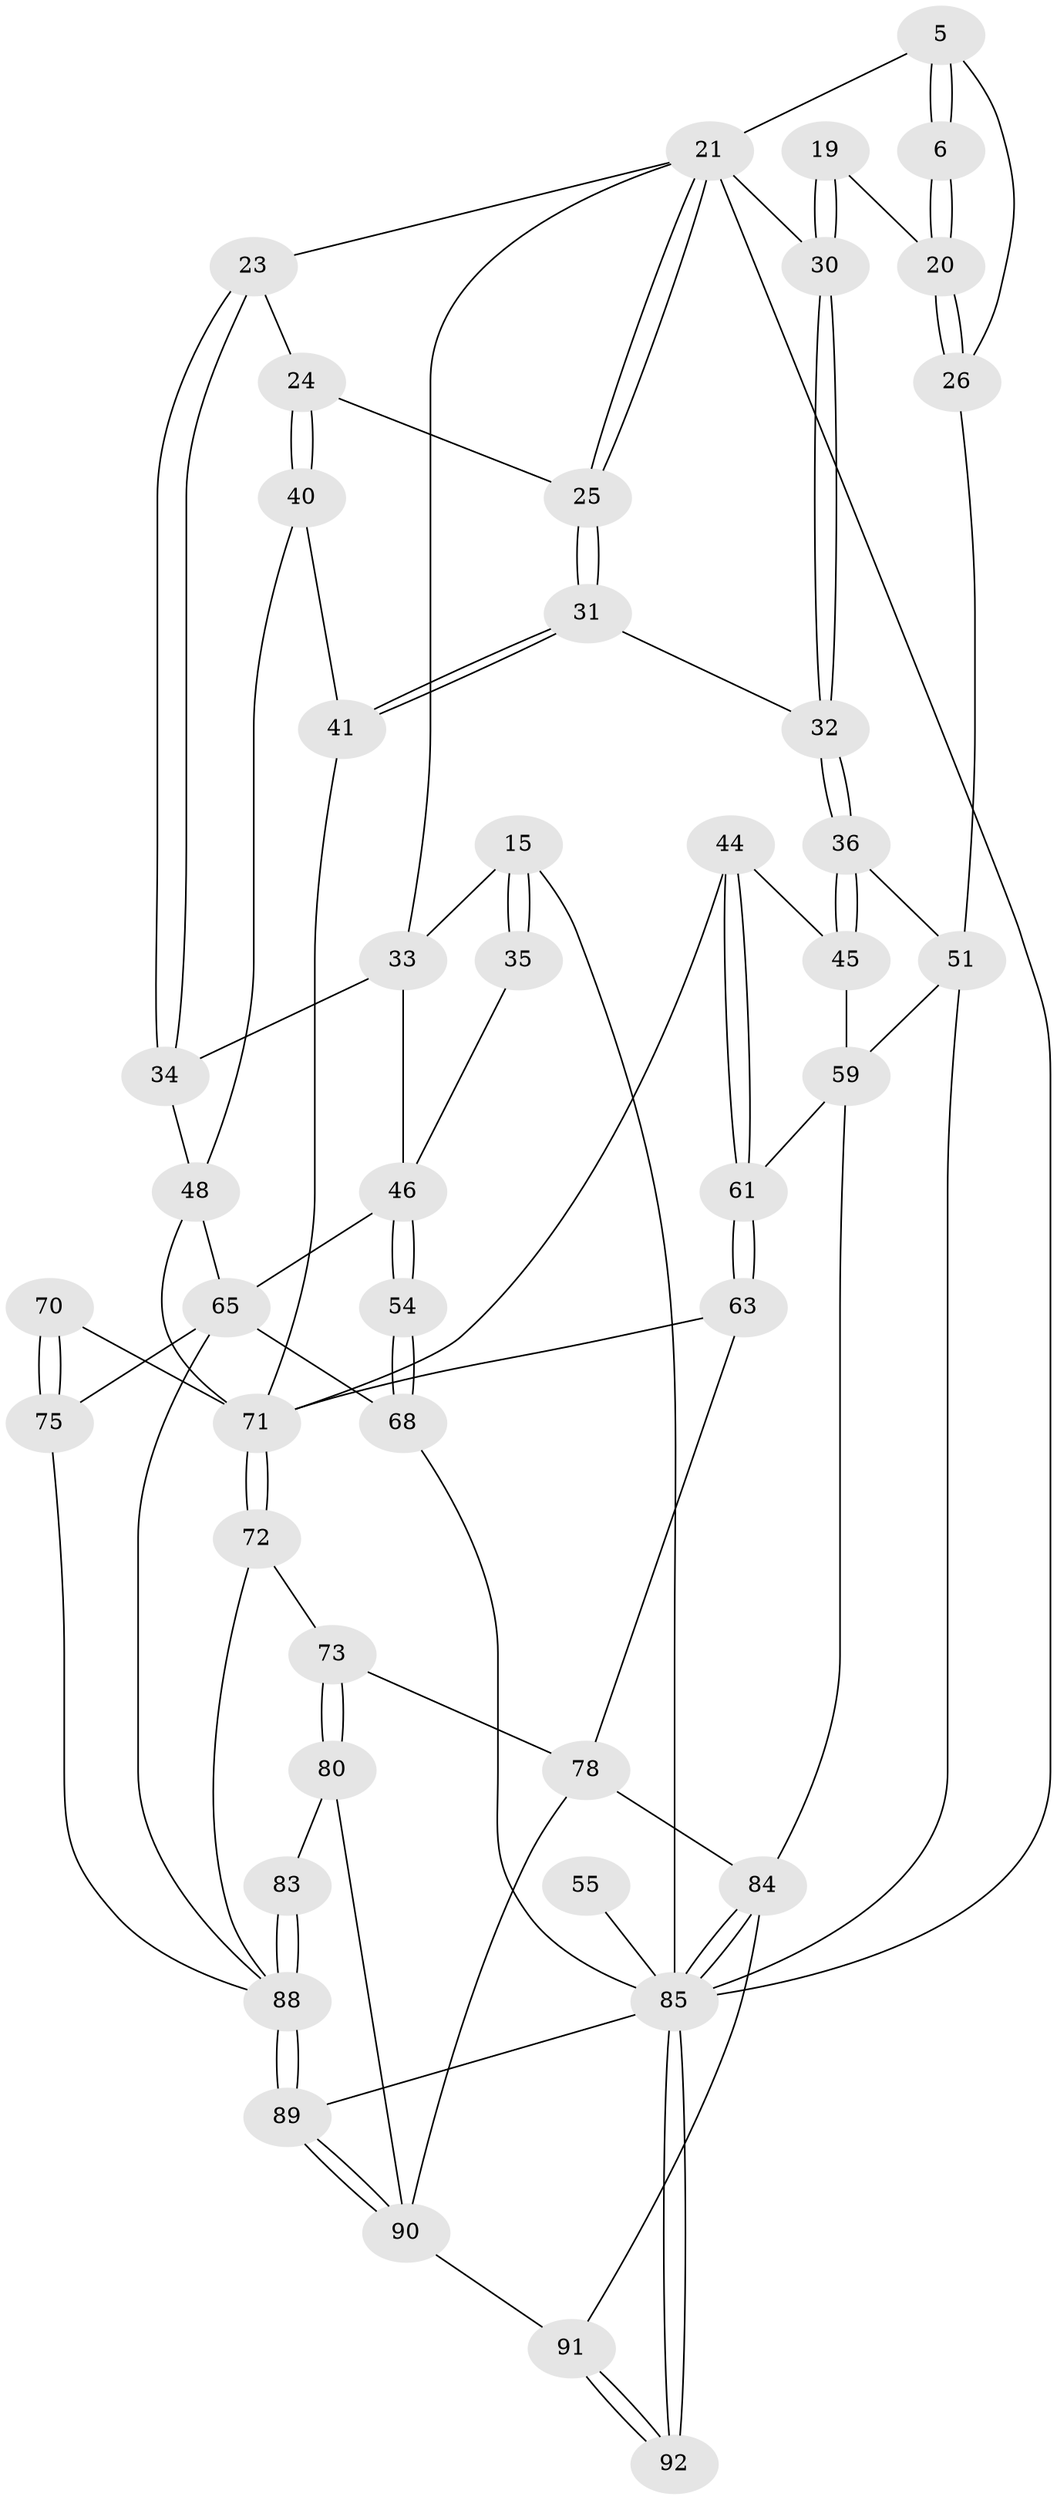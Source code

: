 // original degree distribution, {3: 0.03260869565217391, 5: 0.5978260869565217, 6: 0.18478260869565216, 4: 0.18478260869565216}
// Generated by graph-tools (version 1.1) at 2025/01/03/09/25 05:01:14]
// undirected, 46 vertices, 102 edges
graph export_dot {
graph [start="1"]
  node [color=gray90,style=filled];
  5 [pos="+0.41082360360999953+0.053049879608570015",super="+4"];
  6 [pos="+0.37049129552596094+0.15225343404996147"];
  15 [pos="+0.9056566759079967+0.1721344658102459",super="+13"];
  19 [pos="+0.39189042096244286+0.19944611676278953"];
  20 [pos="+0.3675460606809545+0.18753454807412903"];
  21 [pos="+0.5803808655508544+0.09509732169372512",super="+8+17"];
  23 [pos="+0.7366007453227087+0.1826395259022897"];
  24 [pos="+0.639500703137116+0.26882387127824797"];
  25 [pos="+0.612956800676807+0.2405843576373884"];
  26 [pos="+0.25529607588641706+0.21520727993325536"];
  30 [pos="+0.4456860421701416+0.2532572988961215",super="+22+18"];
  31 [pos="+0.47651735258927674+0.29414741237099695"];
  32 [pos="+0.4535536770954049+0.29141975308973456"];
  33 [pos="+0.8310480813638895+0.29757213864079046",super="+16"];
  34 [pos="+0.7726551493098994+0.31108083675014236"];
  35 [pos="+1+0.27460512842798107"];
  36 [pos="+0.3995488823652647+0.36843048582902144"];
  40 [pos="+0.6648113303619166+0.32514560175748525"];
  41 [pos="+0.5834857228118827+0.3734768149990498"];
  44 [pos="+0.49624310956305334+0.4667154367478274"];
  45 [pos="+0.4094458355973361+0.3998116621105911"];
  46 [pos="+0.8807161676150592+0.42139299839622996",super="+39"];
  48 [pos="+0.733562778682003+0.4551146057869841",super="+42"];
  51 [pos="+0.2922921422690452+0.4877254725661694",super="+37"];
  54 [pos="+1+0.5731527537490739"];
  55 [pos="+0+0.6496045195150388"];
  59 [pos="+0.32328189878742297+0.5519056158853682",super="+53"];
  61 [pos="+0.45206161511591003+0.5990360199830855"];
  63 [pos="+0.45280473580496045+0.6005473601606653"];
  65 [pos="+0.9477785477994978+0.7433052607326815",super="+64"];
  68 [pos="+1+0.7324217325443863"];
  70 [pos="+0.6717374016491315+0.6293963200842639",super="+67"];
  71 [pos="+0.6225913437286548+0.5922673251856213",super="+62+50+49"];
  72 [pos="+0.5952897624273412+0.6284619570519339"];
  73 [pos="+0.46955012899154286+0.6351125999676778"];
  75 [pos="+0.681789303331193+0.6455407977026943",super="+66"];
  78 [pos="+0.3668540745476703+0.6989393534306259",super="+74"];
  80 [pos="+0.5254044543963164+0.7869918183364473"];
  83 [pos="+0.5743428232039901+0.7887175939136484"];
  84 [pos="+0.29528737324470516+0.8513720788436514",super="+79+60"];
  85 [pos="+0.17723476457646734+0.8638642213490538",super="+58+57+52+28+69"];
  88 [pos="+0.725037841675354+1",super="+87+76+77"];
  89 [pos="+0.6856266974181722+1"];
  90 [pos="+0.48849053332645437+1",super="+81+82"];
  91 [pos="+0.40923526188591014+1",super="+86"];
  92 [pos="+0+1"];
  5 -- 6 [weight=2];
  5 -- 6;
  5 -- 26;
  5 -- 21 [weight=2];
  6 -- 20;
  6 -- 20;
  15 -- 35 [weight=2];
  15 -- 35;
  15 -- 85 [weight=2];
  15 -- 33;
  19 -- 20;
  19 -- 30 [weight=2];
  19 -- 30;
  20 -- 26;
  20 -- 26;
  21 -- 25;
  21 -- 25;
  21 -- 30 [weight=2];
  21 -- 23;
  21 -- 85;
  21 -- 33;
  23 -- 24;
  23 -- 34;
  23 -- 34;
  24 -- 25;
  24 -- 40;
  24 -- 40;
  25 -- 31;
  25 -- 31;
  26 -- 51;
  30 -- 32;
  30 -- 32;
  31 -- 32;
  31 -- 41;
  31 -- 41;
  32 -- 36;
  32 -- 36;
  33 -- 34;
  33 -- 46;
  34 -- 48;
  35 -- 46;
  36 -- 45;
  36 -- 45;
  36 -- 51;
  40 -- 41;
  40 -- 48;
  41 -- 71;
  44 -- 45;
  44 -- 61;
  44 -- 61;
  44 -- 71;
  45 -- 59;
  46 -- 54 [weight=2];
  46 -- 54;
  46 -- 65;
  48 -- 65;
  48 -- 71;
  51 -- 85 [weight=2];
  51 -- 59;
  54 -- 68;
  54 -- 68;
  55 -- 85 [weight=3];
  59 -- 61;
  59 -- 84;
  61 -- 63;
  61 -- 63;
  63 -- 71;
  63 -- 78;
  65 -- 75;
  65 -- 68;
  65 -- 88;
  68 -- 85;
  70 -- 71 [weight=2];
  70 -- 75 [weight=2];
  70 -- 75;
  71 -- 72;
  71 -- 72;
  72 -- 73;
  72 -- 88;
  73 -- 80;
  73 -- 80;
  73 -- 78;
  75 -- 88;
  78 -- 90;
  78 -- 84;
  80 -- 83;
  80 -- 90;
  83 -- 88 [weight=2];
  83 -- 88;
  84 -- 85 [weight=2];
  84 -- 85;
  84 -- 91;
  85 -- 92 [weight=2];
  85 -- 92;
  85 -- 89;
  88 -- 89;
  88 -- 89;
  89 -- 90;
  89 -- 90;
  90 -- 91 [weight=2];
  91 -- 92;
  91 -- 92;
}
